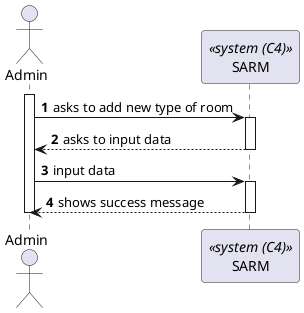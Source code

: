 @startuml process-view
autonumber

actor "Admin" as Admin
participant SARM as "SARM" <<system (C4)>>

activate Admin

    Admin -> SARM : asks to add new type of room
    
    activate SARM

        SARM --> Admin : asks to input data

    deactivate SARM

    Admin -> SARM : input data

    activate SARM 
        SARM --> Admin: shows success message
        
    deactivate SARM

deactivate Admin

@enduml